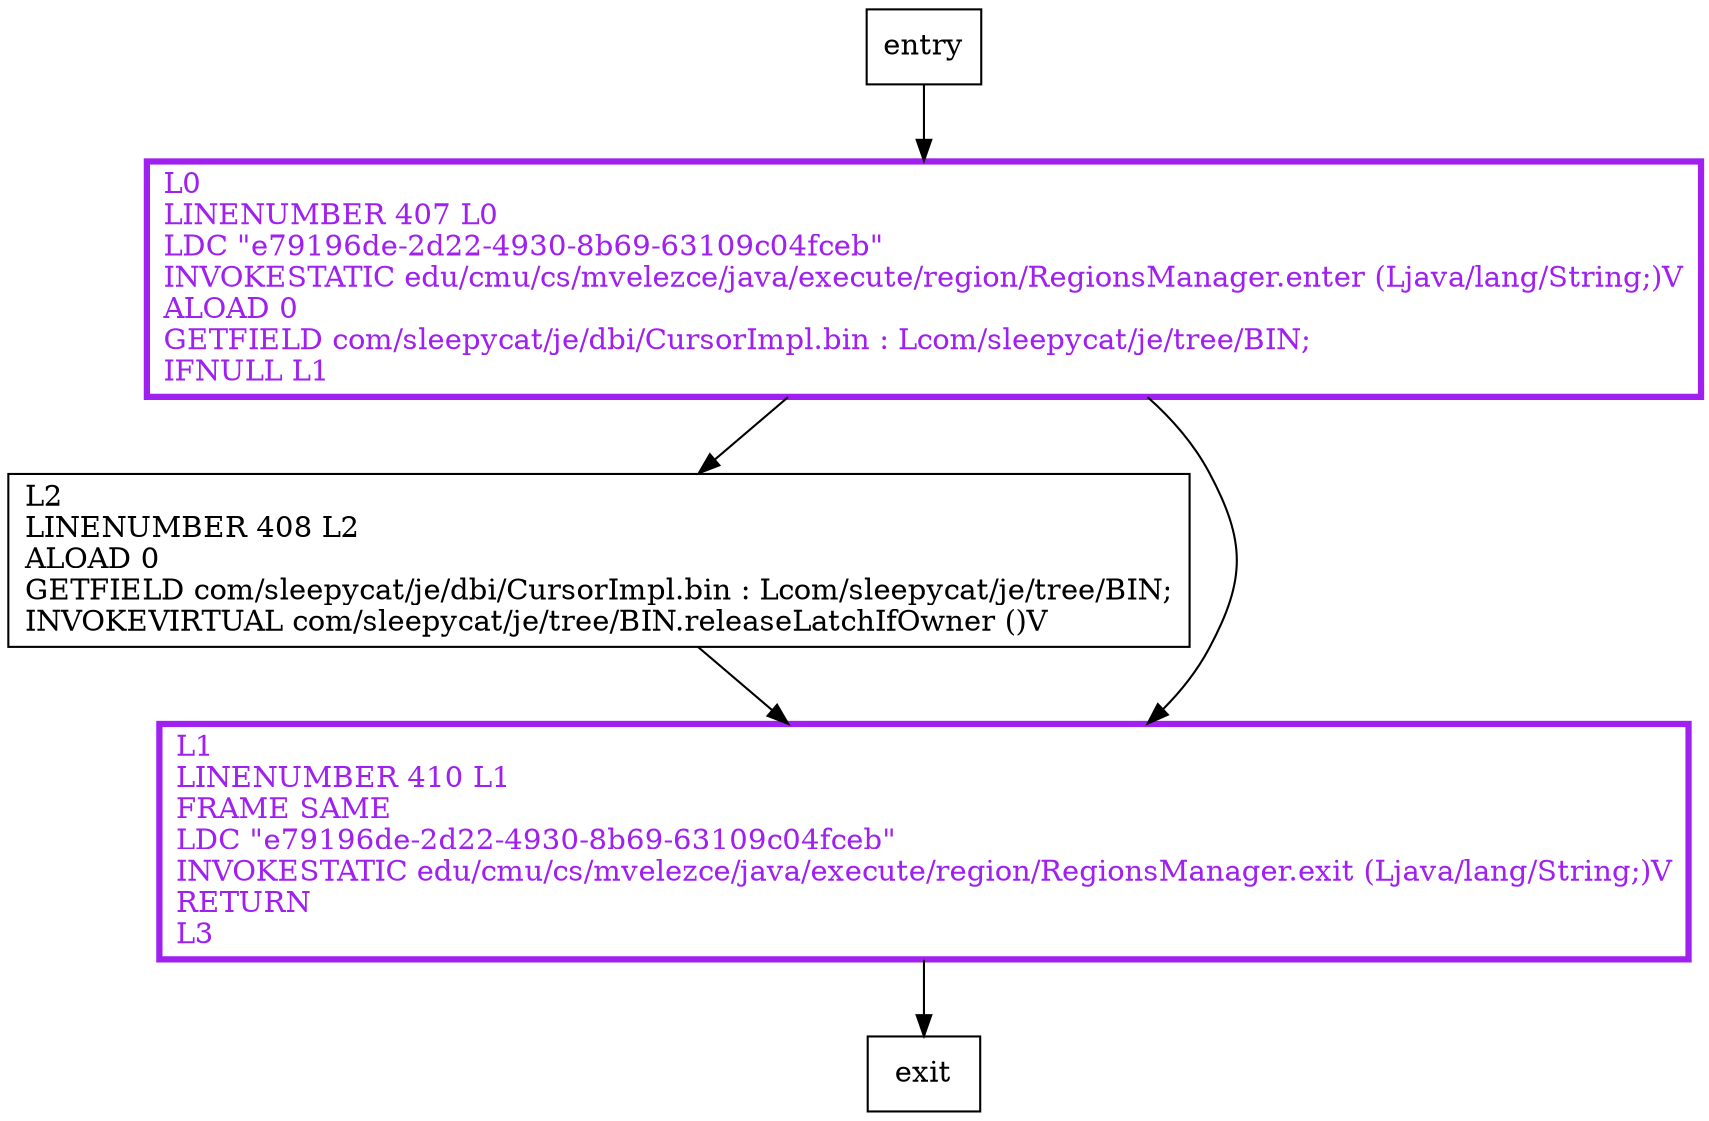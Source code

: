 digraph releaseBIN {
node [shape=record];
1046136479 [label="L0\lLINENUMBER 407 L0\lLDC \"e79196de-2d22-4930-8b69-63109c04fceb\"\lINVOKESTATIC edu/cmu/cs/mvelezce/java/execute/region/RegionsManager.enter (Ljava/lang/String;)V\lALOAD 0\lGETFIELD com/sleepycat/je/dbi/CursorImpl.bin : Lcom/sleepycat/je/tree/BIN;\lIFNULL L1\l"];
1508277278 [label="L2\lLINENUMBER 408 L2\lALOAD 0\lGETFIELD com/sleepycat/je/dbi/CursorImpl.bin : Lcom/sleepycat/je/tree/BIN;\lINVOKEVIRTUAL com/sleepycat/je/tree/BIN.releaseLatchIfOwner ()V\l"];
882033519 [label="L1\lLINENUMBER 410 L1\lFRAME SAME\lLDC \"e79196de-2d22-4930-8b69-63109c04fceb\"\lINVOKESTATIC edu/cmu/cs/mvelezce/java/execute/region/RegionsManager.exit (Ljava/lang/String;)V\lRETURN\lL3\l"];
entry;
exit;
entry -> 1046136479
1046136479 -> 1508277278
1046136479 -> 882033519
1508277278 -> 882033519
882033519 -> exit
1046136479[fontcolor="purple", penwidth=3, color="purple"];
882033519[fontcolor="purple", penwidth=3, color="purple"];
}

